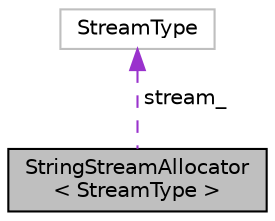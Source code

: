 digraph "StringStreamAllocator&lt; StreamType &gt;"
{
  bgcolor="transparent";
  edge [fontname="Helvetica",fontsize="10",labelfontname="Helvetica",labelfontsize="10"];
  node [fontname="Helvetica",fontsize="10",shape=record];
  Node1 [label="StringStreamAllocator\l\< StreamType \>",height=0.2,width=0.4,color="black", fillcolor="grey75", style="filled" fontcolor="black"];
  Node2 -> Node1 [dir="back",color="darkorchid3",fontsize="10",style="dashed",label=" stream_" ,fontname="Helvetica"];
  Node2 [label="StreamType",height=0.2,width=0.4,color="grey75"];
}
